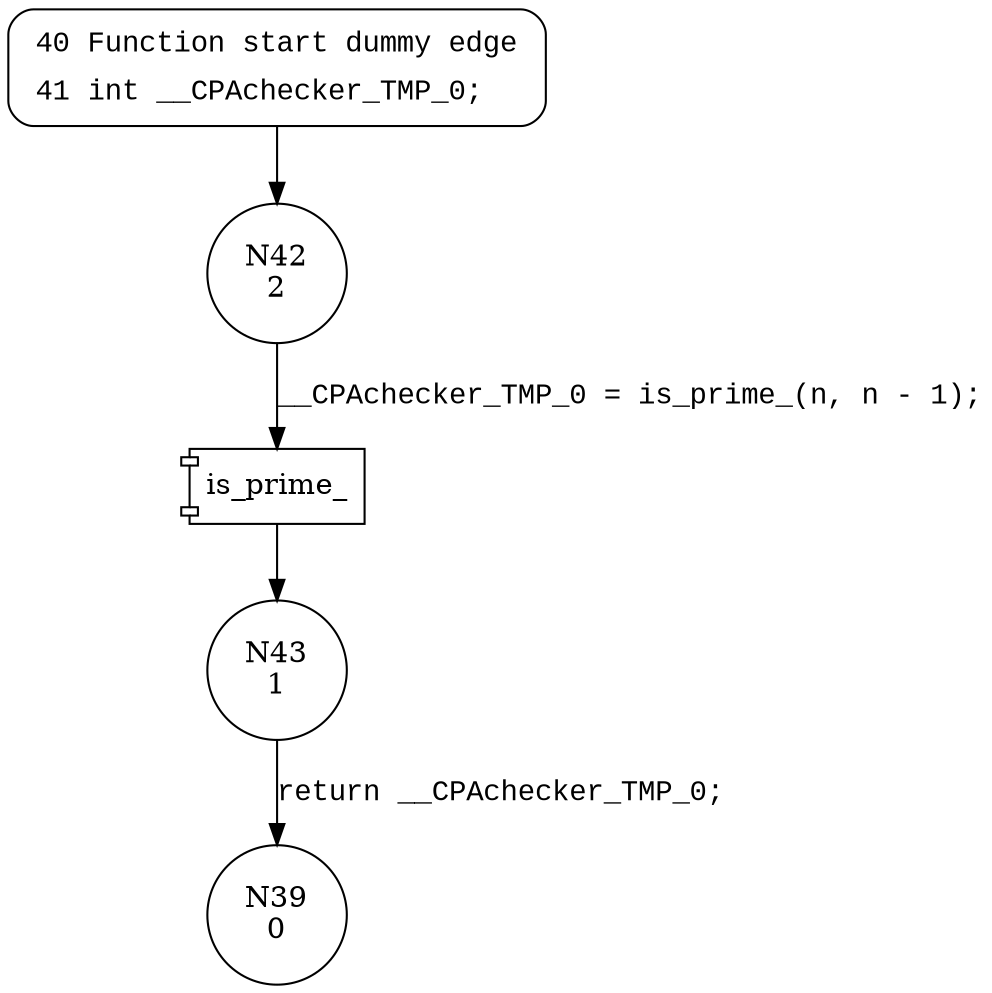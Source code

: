 digraph is_prime {
42 [shape="circle" label="N42\n2"]
43 [shape="circle" label="N43\n1"]
39 [shape="circle" label="N39\n0"]
40 [style="filled,bold" penwidth="1" fillcolor="white" fontname="Courier New" shape="Mrecord" label=<<table border="0" cellborder="0" cellpadding="3" bgcolor="white"><tr><td align="right">40</td><td align="left">Function start dummy edge</td></tr><tr><td align="right">41</td><td align="left">int __CPAchecker_TMP_0;</td></tr></table>>]
40 -> 42[label=""]
100010 [shape="component" label="is_prime_"]
42 -> 100010 [label="__CPAchecker_TMP_0 = is_prime_(n, n - 1);" fontname="Courier New"]
100010 -> 43 [label="" fontname="Courier New"]
43 -> 39 [label="return __CPAchecker_TMP_0;" fontname="Courier New"]
}